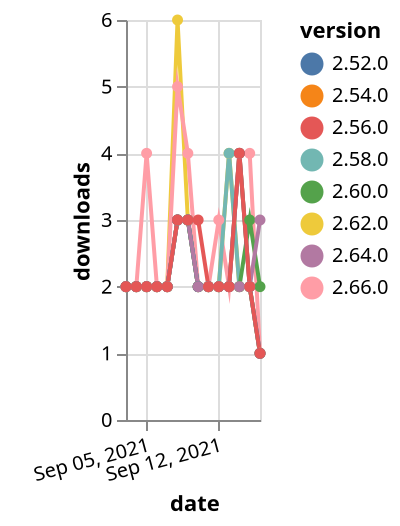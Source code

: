 {"$schema": "https://vega.github.io/schema/vega-lite/v5.json", "description": "A simple bar chart with embedded data.", "data": {"values": [{"date": "2021-09-03", "total": 2636, "delta": 2, "version": "2.54.0"}, {"date": "2021-09-04", "total": 2638, "delta": 2, "version": "2.54.0"}, {"date": "2021-09-05", "total": 2640, "delta": 2, "version": "2.54.0"}, {"date": "2021-09-06", "total": 2642, "delta": 2, "version": "2.54.0"}, {"date": "2021-09-07", "total": 2644, "delta": 2, "version": "2.54.0"}, {"date": "2021-09-08", "total": 2647, "delta": 3, "version": "2.54.0"}, {"date": "2021-09-09", "total": 2650, "delta": 3, "version": "2.54.0"}, {"date": "2021-09-10", "total": 2652, "delta": 2, "version": "2.54.0"}, {"date": "2021-09-11", "total": 2654, "delta": 2, "version": "2.54.0"}, {"date": "2021-09-12", "total": 2656, "delta": 2, "version": "2.54.0"}, {"date": "2021-09-13", "total": 2658, "delta": 2, "version": "2.54.0"}, {"date": "2021-09-14", "total": 2662, "delta": 4, "version": "2.54.0"}, {"date": "2021-09-15", "total": 2664, "delta": 2, "version": "2.54.0"}, {"date": "2021-09-16", "total": 2665, "delta": 1, "version": "2.54.0"}, {"date": "2021-09-03", "total": 1518, "delta": 2, "version": "2.62.0"}, {"date": "2021-09-04", "total": 1520, "delta": 2, "version": "2.62.0"}, {"date": "2021-09-05", "total": 1522, "delta": 2, "version": "2.62.0"}, {"date": "2021-09-06", "total": 1524, "delta": 2, "version": "2.62.0"}, {"date": "2021-09-07", "total": 1526, "delta": 2, "version": "2.62.0"}, {"date": "2021-09-08", "total": 1532, "delta": 6, "version": "2.62.0"}, {"date": "2021-09-09", "total": 1535, "delta": 3, "version": "2.62.0"}, {"date": "2021-09-10", "total": 1537, "delta": 2, "version": "2.62.0"}, {"date": "2021-09-11", "total": 1539, "delta": 2, "version": "2.62.0"}, {"date": "2021-09-12", "total": 1541, "delta": 2, "version": "2.62.0"}, {"date": "2021-09-13", "total": 1545, "delta": 4, "version": "2.62.0"}, {"date": "2021-09-14", "total": 1547, "delta": 2, "version": "2.62.0"}, {"date": "2021-09-15", "total": 1549, "delta": 2, "version": "2.62.0"}, {"date": "2021-09-16", "total": 1550, "delta": 1, "version": "2.62.0"}, {"date": "2021-09-03", "total": 735, "delta": 2, "version": "2.66.0"}, {"date": "2021-09-04", "total": 737, "delta": 2, "version": "2.66.0"}, {"date": "2021-09-05", "total": 741, "delta": 4, "version": "2.66.0"}, {"date": "2021-09-06", "total": 743, "delta": 2, "version": "2.66.0"}, {"date": "2021-09-07", "total": 745, "delta": 2, "version": "2.66.0"}, {"date": "2021-09-08", "total": 750, "delta": 5, "version": "2.66.0"}, {"date": "2021-09-09", "total": 754, "delta": 4, "version": "2.66.0"}, {"date": "2021-09-10", "total": 756, "delta": 2, "version": "2.66.0"}, {"date": "2021-09-11", "total": 758, "delta": 2, "version": "2.66.0"}, {"date": "2021-09-12", "total": 761, "delta": 3, "version": "2.66.0"}, {"date": "2021-09-13", "total": 763, "delta": 2, "version": "2.66.0"}, {"date": "2021-09-14", "total": 767, "delta": 4, "version": "2.66.0"}, {"date": "2021-09-15", "total": 771, "delta": 4, "version": "2.66.0"}, {"date": "2021-09-16", "total": 772, "delta": 1, "version": "2.66.0"}, {"date": "2021-09-03", "total": 2089, "delta": 2, "version": "2.58.0"}, {"date": "2021-09-04", "total": 2091, "delta": 2, "version": "2.58.0"}, {"date": "2021-09-05", "total": 2093, "delta": 2, "version": "2.58.0"}, {"date": "2021-09-06", "total": 2095, "delta": 2, "version": "2.58.0"}, {"date": "2021-09-07", "total": 2097, "delta": 2, "version": "2.58.0"}, {"date": "2021-09-08", "total": 2100, "delta": 3, "version": "2.58.0"}, {"date": "2021-09-09", "total": 2103, "delta": 3, "version": "2.58.0"}, {"date": "2021-09-10", "total": 2105, "delta": 2, "version": "2.58.0"}, {"date": "2021-09-11", "total": 2107, "delta": 2, "version": "2.58.0"}, {"date": "2021-09-12", "total": 2109, "delta": 2, "version": "2.58.0"}, {"date": "2021-09-13", "total": 2113, "delta": 4, "version": "2.58.0"}, {"date": "2021-09-14", "total": 2115, "delta": 2, "version": "2.58.0"}, {"date": "2021-09-15", "total": 2117, "delta": 2, "version": "2.58.0"}, {"date": "2021-09-16", "total": 2118, "delta": 1, "version": "2.58.0"}, {"date": "2021-09-03", "total": 1694, "delta": 2, "version": "2.60.0"}, {"date": "2021-09-04", "total": 1696, "delta": 2, "version": "2.60.0"}, {"date": "2021-09-05", "total": 1698, "delta": 2, "version": "2.60.0"}, {"date": "2021-09-06", "total": 1700, "delta": 2, "version": "2.60.0"}, {"date": "2021-09-07", "total": 1702, "delta": 2, "version": "2.60.0"}, {"date": "2021-09-08", "total": 1705, "delta": 3, "version": "2.60.0"}, {"date": "2021-09-09", "total": 1708, "delta": 3, "version": "2.60.0"}, {"date": "2021-09-10", "total": 1710, "delta": 2, "version": "2.60.0"}, {"date": "2021-09-11", "total": 1712, "delta": 2, "version": "2.60.0"}, {"date": "2021-09-12", "total": 1714, "delta": 2, "version": "2.60.0"}, {"date": "2021-09-13", "total": 1716, "delta": 2, "version": "2.60.0"}, {"date": "2021-09-14", "total": 1718, "delta": 2, "version": "2.60.0"}, {"date": "2021-09-15", "total": 1721, "delta": 3, "version": "2.60.0"}, {"date": "2021-09-16", "total": 1723, "delta": 2, "version": "2.60.0"}, {"date": "2021-09-03", "total": 2696, "delta": 2, "version": "2.52.0"}, {"date": "2021-09-04", "total": 2698, "delta": 2, "version": "2.52.0"}, {"date": "2021-09-05", "total": 2700, "delta": 2, "version": "2.52.0"}, {"date": "2021-09-06", "total": 2702, "delta": 2, "version": "2.52.0"}, {"date": "2021-09-07", "total": 2704, "delta": 2, "version": "2.52.0"}, {"date": "2021-09-08", "total": 2707, "delta": 3, "version": "2.52.0"}, {"date": "2021-09-09", "total": 2710, "delta": 3, "version": "2.52.0"}, {"date": "2021-09-10", "total": 2712, "delta": 2, "version": "2.52.0"}, {"date": "2021-09-11", "total": 2714, "delta": 2, "version": "2.52.0"}, {"date": "2021-09-12", "total": 2716, "delta": 2, "version": "2.52.0"}, {"date": "2021-09-13", "total": 2718, "delta": 2, "version": "2.52.0"}, {"date": "2021-09-14", "total": 2722, "delta": 4, "version": "2.52.0"}, {"date": "2021-09-15", "total": 2724, "delta": 2, "version": "2.52.0"}, {"date": "2021-09-16", "total": 2725, "delta": 1, "version": "2.52.0"}, {"date": "2021-09-03", "total": 1025, "delta": 2, "version": "2.64.0"}, {"date": "2021-09-04", "total": 1027, "delta": 2, "version": "2.64.0"}, {"date": "2021-09-05", "total": 1029, "delta": 2, "version": "2.64.0"}, {"date": "2021-09-06", "total": 1031, "delta": 2, "version": "2.64.0"}, {"date": "2021-09-07", "total": 1033, "delta": 2, "version": "2.64.0"}, {"date": "2021-09-08", "total": 1036, "delta": 3, "version": "2.64.0"}, {"date": "2021-09-09", "total": 1039, "delta": 3, "version": "2.64.0"}, {"date": "2021-09-10", "total": 1041, "delta": 2, "version": "2.64.0"}, {"date": "2021-09-11", "total": 1043, "delta": 2, "version": "2.64.0"}, {"date": "2021-09-12", "total": 1045, "delta": 2, "version": "2.64.0"}, {"date": "2021-09-13", "total": 1047, "delta": 2, "version": "2.64.0"}, {"date": "2021-09-14", "total": 1049, "delta": 2, "version": "2.64.0"}, {"date": "2021-09-15", "total": 1051, "delta": 2, "version": "2.64.0"}, {"date": "2021-09-16", "total": 1054, "delta": 3, "version": "2.64.0"}, {"date": "2021-09-03", "total": 2318, "delta": 2, "version": "2.56.0"}, {"date": "2021-09-04", "total": 2320, "delta": 2, "version": "2.56.0"}, {"date": "2021-09-05", "total": 2322, "delta": 2, "version": "2.56.0"}, {"date": "2021-09-06", "total": 2324, "delta": 2, "version": "2.56.0"}, {"date": "2021-09-07", "total": 2326, "delta": 2, "version": "2.56.0"}, {"date": "2021-09-08", "total": 2329, "delta": 3, "version": "2.56.0"}, {"date": "2021-09-09", "total": 2332, "delta": 3, "version": "2.56.0"}, {"date": "2021-09-10", "total": 2335, "delta": 3, "version": "2.56.0"}, {"date": "2021-09-11", "total": 2337, "delta": 2, "version": "2.56.0"}, {"date": "2021-09-12", "total": 2339, "delta": 2, "version": "2.56.0"}, {"date": "2021-09-13", "total": 2341, "delta": 2, "version": "2.56.0"}, {"date": "2021-09-14", "total": 2345, "delta": 4, "version": "2.56.0"}, {"date": "2021-09-15", "total": 2347, "delta": 2, "version": "2.56.0"}, {"date": "2021-09-16", "total": 2348, "delta": 1, "version": "2.56.0"}]}, "width": "container", "mark": {"type": "line", "point": {"filled": true}}, "encoding": {"x": {"field": "date", "type": "temporal", "timeUnit": "yearmonthdate", "title": "date", "axis": {"labelAngle": -15}}, "y": {"field": "delta", "type": "quantitative", "title": "downloads"}, "color": {"field": "version", "type": "nominal"}, "tooltip": {"field": "delta"}}}